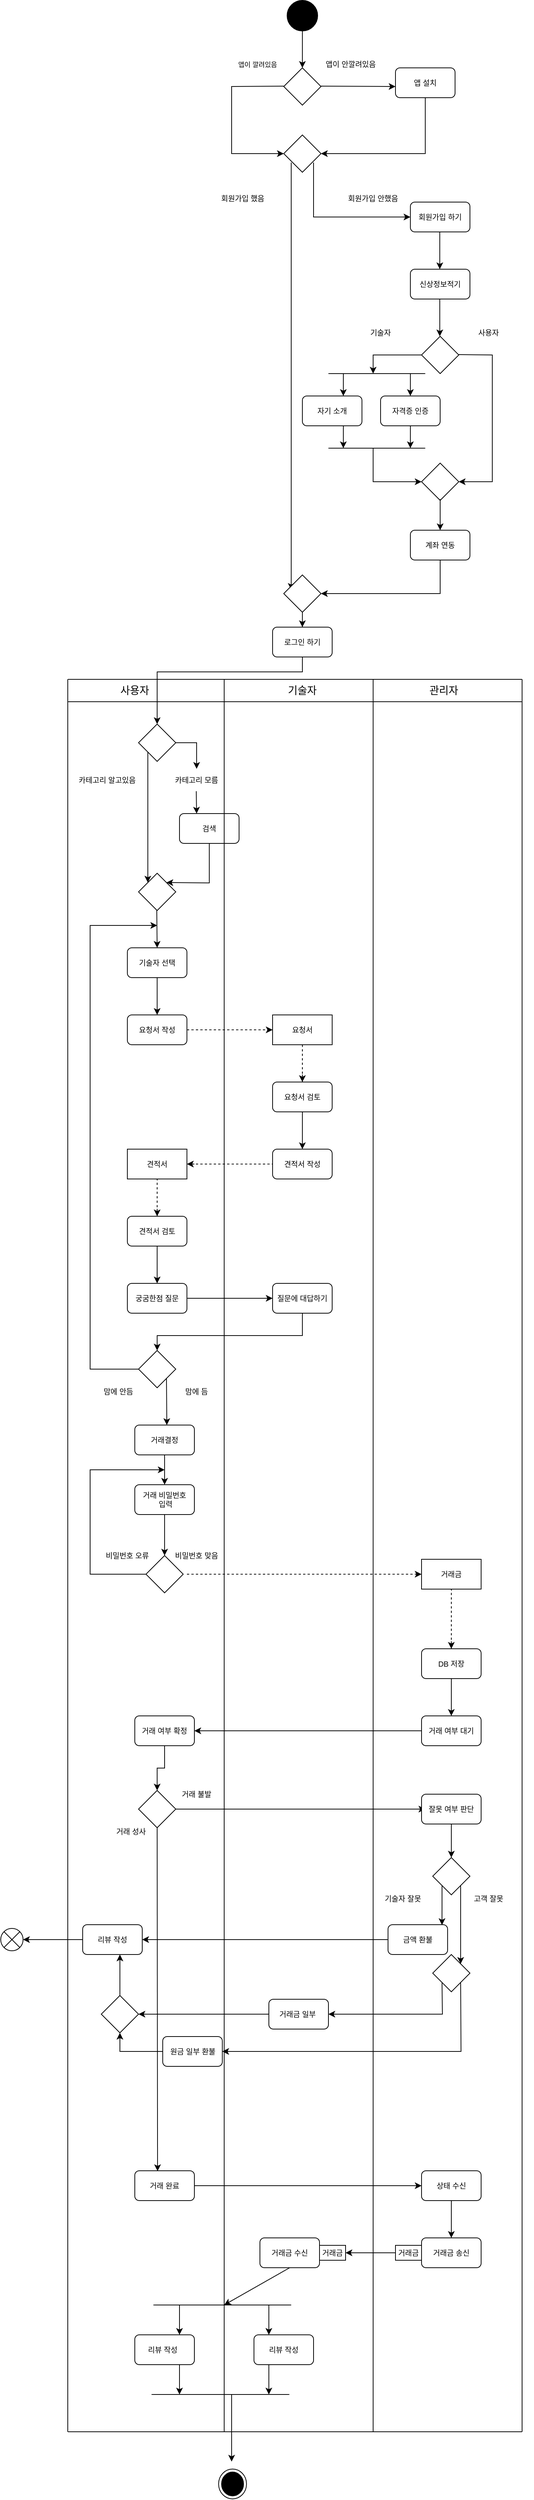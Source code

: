 <mxfile version="17.3.0" type="device"><diagram id="U616uBEBHvs2BOdmAX3k" name="Page-1"><mxGraphModel dx="1209" dy="642" grid="1" gridSize="10" guides="1" tooltips="1" connect="1" arrows="1" fold="1" page="1" pageScale="1" pageWidth="850" pageHeight="1100" background="#ffffff" math="0" shadow="0"><root><mxCell id="0"/><mxCell id="1" parent="0"/><mxCell id="Xu6gkoeo0oiIBU3qbQso-2" value="" style="shape=ellipse;html=1;fillColor=#000000;strokeWidth=2;verticalLabelPosition=bottom;verticalAlignment=top;perimeter=ellipsePerimeter;" parent="1" vertex="1"><mxGeometry x="405" y="30" width="40" height="40" as="geometry"/></mxCell><mxCell id="Xu6gkoeo0oiIBU3qbQso-4" value="" style="endArrow=classic;html=1;rounded=0;exitX=0.5;exitY=1;exitDx=0;exitDy=0;" parent="1" source="Xu6gkoeo0oiIBU3qbQso-2" edge="1"><mxGeometry width="50" height="50" relative="1" as="geometry"><mxPoint x="400" y="160" as="sourcePoint"/><mxPoint x="425" y="120" as="targetPoint"/></mxGeometry></mxCell><mxCell id="Xu6gkoeo0oiIBU3qbQso-6" value="&lt;font style=&quot;font-size: 10px&quot;&gt;앱이 안깔려있음&lt;/font&gt;" style="text;html=1;strokeColor=none;fillColor=none;align=center;verticalAlign=middle;whiteSpace=wrap;rounded=0;" parent="1" vertex="1"><mxGeometry x="450" y="100" width="80" height="30" as="geometry"/></mxCell><mxCell id="Xu6gkoeo0oiIBU3qbQso-7" value="&lt;font style=&quot;font-size: 9px&quot;&gt;앱이 깔려있음&lt;/font&gt;" style="text;html=1;strokeColor=none;fillColor=none;align=center;verticalAlign=middle;whiteSpace=wrap;rounded=0;" parent="1" vertex="1"><mxGeometry x="330" y="100" width="70" height="30" as="geometry"/></mxCell><mxCell id="Xu6gkoeo0oiIBU3qbQso-9" value="" style="rhombus;whiteSpace=wrap;html=1;" parent="1" vertex="1"><mxGeometry x="400" y="120" width="50" height="50" as="geometry"/></mxCell><mxCell id="Xu6gkoeo0oiIBU3qbQso-11" value="" style="rhombus;whiteSpace=wrap;html=1;" parent="1" vertex="1"><mxGeometry x="400" y="210" width="50" height="50" as="geometry"/></mxCell><mxCell id="Xu6gkoeo0oiIBU3qbQso-91" style="edgeStyle=orthogonalEdgeStyle;rounded=0;orthogonalLoop=1;jettySize=auto;html=1;fontSize=10;" parent="1" source="Xu6gkoeo0oiIBU3qbQso-12" edge="1"><mxGeometry relative="1" as="geometry"><mxPoint x="520" y="530" as="targetPoint"/><Array as="points"><mxPoint x="520" y="505"/></Array></mxGeometry></mxCell><mxCell id="Xu6gkoeo0oiIBU3qbQso-12" value="" style="rhombus;whiteSpace=wrap;html=1;" parent="1" vertex="1"><mxGeometry x="585" y="480" width="50" height="50" as="geometry"/></mxCell><mxCell id="Xu6gkoeo0oiIBU3qbQso-14" value="" style="endArrow=classic;html=1;rounded=0;" parent="1" edge="1"><mxGeometry width="50" height="50" relative="1" as="geometry"><mxPoint x="450" y="144.5" as="sourcePoint"/><mxPoint x="550" y="145" as="targetPoint"/></mxGeometry></mxCell><mxCell id="Xu6gkoeo0oiIBU3qbQso-15" value="" style="endArrow=classic;html=1;rounded=0;entryX=0;entryY=0.5;entryDx=0;entryDy=0;" parent="1" edge="1"><mxGeometry width="50" height="50" relative="1" as="geometry"><mxPoint x="400" y="144.5" as="sourcePoint"/><mxPoint x="400" y="235" as="targetPoint"/><Array as="points"><mxPoint x="330" y="145"/><mxPoint x="330" y="235"/></Array></mxGeometry></mxCell><mxCell id="Xu6gkoeo0oiIBU3qbQso-16" value="앱 설치" style="rounded=1;whiteSpace=wrap;html=1;fontSize=10;" parent="1" vertex="1"><mxGeometry x="550" y="120" width="80" height="40" as="geometry"/></mxCell><mxCell id="Xu6gkoeo0oiIBU3qbQso-18" value="" style="endArrow=classic;html=1;rounded=0;fontSize=10;exitX=0.5;exitY=1;exitDx=0;exitDy=0;entryX=1;entryY=0.5;entryDx=0;entryDy=0;" parent="1" source="Xu6gkoeo0oiIBU3qbQso-16" edge="1"><mxGeometry width="50" height="50" relative="1" as="geometry"><mxPoint x="565" y="230" as="sourcePoint"/><mxPoint x="450" y="235" as="targetPoint"/><Array as="points"><mxPoint x="590" y="235"/></Array></mxGeometry></mxCell><mxCell id="Xu6gkoeo0oiIBU3qbQso-19" value="" style="endArrow=classic;html=1;rounded=0;exitX=0.5;exitY=1;exitDx=0;exitDy=0;" parent="1" edge="1"><mxGeometry width="50" height="50" relative="1" as="geometry"><mxPoint x="609.5" y="340" as="sourcePoint"/><mxPoint x="609.5" y="390" as="targetPoint"/></mxGeometry></mxCell><mxCell id="Xu6gkoeo0oiIBU3qbQso-21" value="" style="endArrow=classic;html=1;rounded=0;exitX=0.5;exitY=1;exitDx=0;exitDy=0;entryX=1;entryY=0.5;entryDx=0;entryDy=0;" parent="1" target="Xu6gkoeo0oiIBU3qbQso-67" edge="1"><mxGeometry width="50" height="50" relative="1" as="geometry"><mxPoint x="635" y="504.5" as="sourcePoint"/><mxPoint x="685" y="504.5" as="targetPoint"/><Array as="points"><mxPoint x="680" y="505"/><mxPoint x="680" y="675"/></Array></mxGeometry></mxCell><mxCell id="Xu6gkoeo0oiIBU3qbQso-23" value="" style="endArrow=classic;html=1;rounded=0;entryX=0;entryY=0.5;entryDx=0;entryDy=0;" parent="1" target="Xu6gkoeo0oiIBU3qbQso-28" edge="1"><mxGeometry width="50" height="50" relative="1" as="geometry"><mxPoint x="440" y="247" as="sourcePoint"/><mxPoint x="440" y="320" as="targetPoint"/><Array as="points"><mxPoint x="440" y="320"/></Array></mxGeometry></mxCell><mxCell id="Xu6gkoeo0oiIBU3qbQso-28" value="회원가입 하기" style="rounded=1;whiteSpace=wrap;html=1;fontSize=10;" parent="1" vertex="1"><mxGeometry x="570" y="300" width="80" height="40" as="geometry"/></mxCell><mxCell id="Xu6gkoeo0oiIBU3qbQso-29" value="계좌 연동" style="rounded=1;whiteSpace=wrap;html=1;fontSize=10;" parent="1" vertex="1"><mxGeometry x="570" y="740" width="80" height="40" as="geometry"/></mxCell><mxCell id="Xu6gkoeo0oiIBU3qbQso-39" value="&lt;span style=&quot;font-size: 10px&quot;&gt;회원가입 했음&lt;/span&gt;" style="text;html=1;strokeColor=none;fillColor=none;align=center;verticalAlign=middle;whiteSpace=wrap;rounded=0;" parent="1" vertex="1"><mxGeometry x="290" y="280" width="110" height="30" as="geometry"/></mxCell><mxCell id="Xu6gkoeo0oiIBU3qbQso-40" value="&lt;font style=&quot;font-size: 10px&quot;&gt;회원가입 안했음&lt;/font&gt;" style="text;html=1;strokeColor=none;fillColor=none;align=center;verticalAlign=middle;whiteSpace=wrap;rounded=0;" parent="1" vertex="1"><mxGeometry x="460" y="280" width="120" height="30" as="geometry"/></mxCell><mxCell id="Xu6gkoeo0oiIBU3qbQso-41" value="자기 소개" style="rounded=1;whiteSpace=wrap;html=1;fontSize=10;" parent="1" vertex="1"><mxGeometry x="425" y="560" width="80" height="40" as="geometry"/></mxCell><mxCell id="Xu6gkoeo0oiIBU3qbQso-44" value="" style="endArrow=classic;html=1;rounded=0;exitX=0.2;exitY=0.74;exitDx=0;exitDy=0;exitPerimeter=0;entryX=0.2;entryY=0.4;entryDx=0;entryDy=0;entryPerimeter=0;" parent="1" source="Xu6gkoeo0oiIBU3qbQso-11" target="Xu6gkoeo0oiIBU3qbQso-149" edge="1"><mxGeometry width="50" height="50" relative="1" as="geometry"><mxPoint x="405" y="247.5" as="sourcePoint"/><mxPoint x="410" y="800" as="targetPoint"/></mxGeometry></mxCell><mxCell id="Xu6gkoeo0oiIBU3qbQso-63" value="신상정보적기" style="rounded=1;whiteSpace=wrap;html=1;fontSize=10;" parent="1" vertex="1"><mxGeometry x="570" y="390" width="80" height="40" as="geometry"/></mxCell><mxCell id="Xu6gkoeo0oiIBU3qbQso-66" value="" style="endArrow=classic;html=1;rounded=0;exitX=0.5;exitY=1;exitDx=0;exitDy=0;" parent="1" edge="1"><mxGeometry width="50" height="50" relative="1" as="geometry"><mxPoint x="609.5" y="430" as="sourcePoint"/><mxPoint x="609.5" y="480" as="targetPoint"/></mxGeometry></mxCell><mxCell id="Xu6gkoeo0oiIBU3qbQso-67" value="" style="rhombus;whiteSpace=wrap;html=1;" parent="1" vertex="1"><mxGeometry x="585" y="650" width="50" height="50" as="geometry"/></mxCell><mxCell id="Xu6gkoeo0oiIBU3qbQso-74" value="&lt;span style=&quot;font-size: 10px&quot;&gt;사용자&lt;/span&gt;" style="text;html=1;strokeColor=none;fillColor=none;align=center;verticalAlign=middle;whiteSpace=wrap;rounded=0;" parent="1" vertex="1"><mxGeometry x="620" y="460" width="110" height="30" as="geometry"/></mxCell><mxCell id="Xu6gkoeo0oiIBU3qbQso-75" value="&lt;span style=&quot;font-size: 10px&quot;&gt;기술자&lt;/span&gt;" style="text;html=1;strokeColor=none;fillColor=none;align=center;verticalAlign=middle;whiteSpace=wrap;rounded=0;" parent="1" vertex="1"><mxGeometry x="475" y="460" width="110" height="30" as="geometry"/></mxCell><mxCell id="Xu6gkoeo0oiIBU3qbQso-90" value="" style="endArrow=none;html=1;rounded=0;fontSize=10;" parent="1" edge="1"><mxGeometry width="50" height="50" relative="1" as="geometry"><mxPoint x="460" y="530" as="sourcePoint"/><mxPoint x="590" y="530" as="targetPoint"/></mxGeometry></mxCell><mxCell id="Xu6gkoeo0oiIBU3qbQso-92" value="" style="endArrow=classic;html=1;rounded=0;" parent="1" edge="1"><mxGeometry width="50" height="50" relative="1" as="geometry"><mxPoint x="480" y="530" as="sourcePoint"/><mxPoint x="480" y="560" as="targetPoint"/></mxGeometry></mxCell><mxCell id="Xu6gkoeo0oiIBU3qbQso-94" value="" style="endArrow=classic;html=1;rounded=0;startArrow=none;" parent="1" source="Xu6gkoeo0oiIBU3qbQso-95" edge="1"><mxGeometry width="50" height="50" relative="1" as="geometry"><mxPoint x="570" y="530" as="sourcePoint"/><mxPoint x="570" y="560" as="targetPoint"/></mxGeometry></mxCell><mxCell id="Xu6gkoeo0oiIBU3qbQso-95" value="자격증 인증" style="rounded=1;whiteSpace=wrap;html=1;fontSize=10;" parent="1" vertex="1"><mxGeometry x="530" y="560" width="80" height="40" as="geometry"/></mxCell><mxCell id="Xu6gkoeo0oiIBU3qbQso-98" value="" style="endArrow=classic;html=1;rounded=0;entryX=0.5;entryY=0;entryDx=0;entryDy=0;" parent="1" target="Xu6gkoeo0oiIBU3qbQso-95" edge="1"><mxGeometry width="50" height="50" relative="1" as="geometry"><mxPoint x="570" y="530" as="sourcePoint"/><mxPoint x="470" y="570" as="targetPoint"/></mxGeometry></mxCell><mxCell id="Xu6gkoeo0oiIBU3qbQso-102" value="" style="endArrow=classic;html=1;rounded=0;exitX=0.5;exitY=1;exitDx=0;exitDy=0;" parent="1" source="Xu6gkoeo0oiIBU3qbQso-95" edge="1"><mxGeometry width="50" height="50" relative="1" as="geometry"><mxPoint x="580" y="540" as="sourcePoint"/><mxPoint x="570" y="630" as="targetPoint"/></mxGeometry></mxCell><mxCell id="Xu6gkoeo0oiIBU3qbQso-103" value="" style="endArrow=classic;html=1;rounded=0;" parent="1" edge="1"><mxGeometry width="50" height="50" relative="1" as="geometry"><mxPoint x="480" y="600" as="sourcePoint"/><mxPoint x="480" y="630" as="targetPoint"/></mxGeometry></mxCell><mxCell id="Xu6gkoeo0oiIBU3qbQso-105" value="" style="endArrow=none;html=1;rounded=0;fontSize=10;" parent="1" edge="1"><mxGeometry width="50" height="50" relative="1" as="geometry"><mxPoint x="460" y="630" as="sourcePoint"/><mxPoint x="590" y="630" as="targetPoint"/></mxGeometry></mxCell><mxCell id="Xu6gkoeo0oiIBU3qbQso-106" value="" style="endArrow=classic;html=1;rounded=0;fontSize=10;entryX=0;entryY=0.5;entryDx=0;entryDy=0;" parent="1" target="Xu6gkoeo0oiIBU3qbQso-67" edge="1"><mxGeometry width="50" height="50" relative="1" as="geometry"><mxPoint x="520" y="630" as="sourcePoint"/><mxPoint x="450" y="460" as="targetPoint"/><Array as="points"><mxPoint x="520" y="675"/></Array></mxGeometry></mxCell><mxCell id="Xu6gkoeo0oiIBU3qbQso-107" value="" style="endArrow=classic;html=1;rounded=0;exitX=0.2;exitY=0.74;exitDx=0;exitDy=0;exitPerimeter=0;" parent="1" edge="1"><mxGeometry width="50" height="50" relative="1" as="geometry"><mxPoint x="610" y="698.5" as="sourcePoint"/><mxPoint x="610" y="740" as="targetPoint"/></mxGeometry></mxCell><mxCell id="Xu6gkoeo0oiIBU3qbQso-147" value="" style="endArrow=classic;html=1;rounded=0;fontSize=10;exitX=0.5;exitY=1;exitDx=0;exitDy=0;entryX=1;entryY=0.5;entryDx=0;entryDy=0;" parent="1" source="Xu6gkoeo0oiIBU3qbQso-29" target="Xu6gkoeo0oiIBU3qbQso-149" edge="1"><mxGeometry width="50" height="50" relative="1" as="geometry"><mxPoint x="560" y="880" as="sourcePoint"/><mxPoint x="610" y="830" as="targetPoint"/><Array as="points"><mxPoint x="610" y="825"/></Array></mxGeometry></mxCell><mxCell id="Xu6gkoeo0oiIBU3qbQso-152" value="" style="edgeStyle=orthogonalEdgeStyle;rounded=0;orthogonalLoop=1;jettySize=auto;html=1;fontSize=10;" parent="1" source="Xu6gkoeo0oiIBU3qbQso-149" target="Xu6gkoeo0oiIBU3qbQso-151" edge="1"><mxGeometry relative="1" as="geometry"/></mxCell><mxCell id="Xu6gkoeo0oiIBU3qbQso-149" value="" style="rhombus;whiteSpace=wrap;html=1;" parent="1" vertex="1"><mxGeometry x="400" y="800" width="50" height="50" as="geometry"/></mxCell><mxCell id="Xu6gkoeo0oiIBU3qbQso-151" value="로그인 하기" style="rounded=1;whiteSpace=wrap;html=1;fontSize=10;" parent="1" vertex="1"><mxGeometry x="385" y="870" width="80" height="40" as="geometry"/></mxCell><mxCell id="Xu6gkoeo0oiIBU3qbQso-153" value="&lt;font style=&quot;font-size: 14px&quot;&gt;기술자&lt;/font&gt;" style="text;html=1;strokeColor=none;fillColor=none;align=center;verticalAlign=middle;whiteSpace=wrap;rounded=0;fontSize=10;" parent="1" vertex="1"><mxGeometry x="395" y="940" width="60" height="30" as="geometry"/></mxCell><mxCell id="Xu6gkoeo0oiIBU3qbQso-156" value="&lt;font style=&quot;font-size: 14px&quot;&gt;관리자&lt;/font&gt;" style="text;html=1;strokeColor=none;fillColor=none;align=center;verticalAlign=middle;whiteSpace=wrap;rounded=0;fontSize=10;" parent="1" vertex="1"><mxGeometry x="585" y="940" width="60" height="30" as="geometry"/></mxCell><mxCell id="Xu6gkoeo0oiIBU3qbQso-158" value="" style="rhombus;whiteSpace=wrap;html=1;" parent="1" vertex="1"><mxGeometry x="205" y="1000" width="50" height="50" as="geometry"/></mxCell><mxCell id="Xu6gkoeo0oiIBU3qbQso-160" value="검색" style="rounded=1;whiteSpace=wrap;html=1;fontSize=10;" parent="1" vertex="1"><mxGeometry x="260" y="1120" width="80" height="40" as="geometry"/></mxCell><mxCell id="Xu6gkoeo0oiIBU3qbQso-161" value="" style="rhombus;whiteSpace=wrap;html=1;" parent="1" vertex="1"><mxGeometry x="205" y="1200" width="50" height="50" as="geometry"/></mxCell><mxCell id="Xu6gkoeo0oiIBU3qbQso-163" value="" style="endArrow=classic;html=1;rounded=0;entryX=0;entryY=0;entryDx=0;entryDy=0;exitX=0;exitY=1;exitDx=0;exitDy=0;" parent="1" source="Xu6gkoeo0oiIBU3qbQso-158" target="Xu6gkoeo0oiIBU3qbQso-161" edge="1"><mxGeometry width="50" height="50" relative="1" as="geometry"><mxPoint x="200" y="1090" as="sourcePoint"/><mxPoint x="620" y="750" as="targetPoint"/></mxGeometry></mxCell><mxCell id="Xu6gkoeo0oiIBU3qbQso-164" value="카테고리 알고있음" style="text;html=1;strokeColor=none;fillColor=none;align=center;verticalAlign=middle;whiteSpace=wrap;rounded=0;fontSize=10;" parent="1" vertex="1"><mxGeometry x="102.5" y="1060" width="120" height="30" as="geometry"/></mxCell><mxCell id="Xu6gkoeo0oiIBU3qbQso-165" value="카테고리 모름" style="text;html=1;strokeColor=none;fillColor=none;align=center;verticalAlign=middle;whiteSpace=wrap;rounded=0;fontSize=10;" parent="1" vertex="1"><mxGeometry x="222.5" y="1060" width="120" height="30" as="geometry"/></mxCell><mxCell id="Xu6gkoeo0oiIBU3qbQso-167" value="" style="endArrow=classic;html=1;rounded=0;fontSize=10;exitX=0.5;exitY=1;exitDx=0;exitDy=0;entryX=1;entryY=0;entryDx=0;entryDy=0;" parent="1" source="Xu6gkoeo0oiIBU3qbQso-160" target="Xu6gkoeo0oiIBU3qbQso-161" edge="1"><mxGeometry width="50" height="50" relative="1" as="geometry"><mxPoint x="340" y="1100" as="sourcePoint"/><mxPoint x="390" y="1050" as="targetPoint"/><Array as="points"><mxPoint x="300" y="1213"/></Array></mxGeometry></mxCell><mxCell id="Xu6gkoeo0oiIBU3qbQso-168" value="" style="endArrow=classic;html=1;rounded=0;exitX=0;exitY=1;exitDx=0;exitDy=0;" parent="1" edge="1"><mxGeometry width="50" height="50" relative="1" as="geometry"><mxPoint x="229.5" y="1250" as="sourcePoint"/><mxPoint x="230" y="1300" as="targetPoint"/></mxGeometry></mxCell><mxCell id="Xu6gkoeo0oiIBU3qbQso-173" value="" style="edgeStyle=orthogonalEdgeStyle;rounded=0;orthogonalLoop=1;jettySize=auto;html=1;fontSize=10;" parent="1" source="Xu6gkoeo0oiIBU3qbQso-171" target="Xu6gkoeo0oiIBU3qbQso-172" edge="1"><mxGeometry relative="1" as="geometry"/></mxCell><mxCell id="Xu6gkoeo0oiIBU3qbQso-171" value="기술자 선택" style="rounded=1;whiteSpace=wrap;html=1;fontSize=10;" parent="1" vertex="1"><mxGeometry x="190" y="1300" width="80" height="40" as="geometry"/></mxCell><mxCell id="Xu6gkoeo0oiIBU3qbQso-172" value="요청서 작성" style="rounded=1;whiteSpace=wrap;html=1;fontSize=10;" parent="1" vertex="1"><mxGeometry x="190" y="1390" width="80" height="40" as="geometry"/></mxCell><mxCell id="Xu6gkoeo0oiIBU3qbQso-174" value="요청서" style="rounded=0;whiteSpace=wrap;html=1;fontSize=10;" parent="1" vertex="1"><mxGeometry x="385" y="1390" width="80" height="40" as="geometry"/></mxCell><mxCell id="Xu6gkoeo0oiIBU3qbQso-179" value="" style="edgeStyle=orthogonalEdgeStyle;rounded=0;orthogonalLoop=1;jettySize=auto;html=1;fontSize=10;" parent="1" source="Xu6gkoeo0oiIBU3qbQso-176" target="Xu6gkoeo0oiIBU3qbQso-177" edge="1"><mxGeometry relative="1" as="geometry"/></mxCell><mxCell id="Xu6gkoeo0oiIBU3qbQso-176" value="요청서 검토" style="rounded=1;whiteSpace=wrap;html=1;fontSize=10;" parent="1" vertex="1"><mxGeometry x="385" y="1480" width="80" height="40" as="geometry"/></mxCell><mxCell id="Xu6gkoeo0oiIBU3qbQso-177" value="견적서 작성" style="rounded=1;whiteSpace=wrap;html=1;fontSize=10;" parent="1" vertex="1"><mxGeometry x="385" y="1570" width="80" height="40" as="geometry"/></mxCell><mxCell id="Xu6gkoeo0oiIBU3qbQso-184" value="" style="edgeStyle=orthogonalEdgeStyle;rounded=0;orthogonalLoop=1;jettySize=auto;html=1;fontSize=10;" parent="1" target="Xu6gkoeo0oiIBU3qbQso-182" edge="1"><mxGeometry relative="1" as="geometry"><mxPoint x="230" y="1650" as="sourcePoint"/><Array as="points"><mxPoint x="230" y="1660"/><mxPoint x="230" y="1660"/></Array></mxGeometry></mxCell><mxCell id="Xu6gkoeo0oiIBU3qbQso-180" value="견적서" style="rounded=0;whiteSpace=wrap;html=1;fontSize=10;" parent="1" vertex="1"><mxGeometry x="190" y="1570" width="80" height="40" as="geometry"/></mxCell><mxCell id="Xu6gkoeo0oiIBU3qbQso-185" value="" style="edgeStyle=orthogonalEdgeStyle;rounded=0;orthogonalLoop=1;jettySize=auto;html=1;fontSize=10;" parent="1" source="Xu6gkoeo0oiIBU3qbQso-182" target="Xu6gkoeo0oiIBU3qbQso-183" edge="1"><mxGeometry relative="1" as="geometry"/></mxCell><mxCell id="Xu6gkoeo0oiIBU3qbQso-182" value="견적서 검토" style="rounded=1;whiteSpace=wrap;html=1;fontSize=10;" parent="1" vertex="1"><mxGeometry x="190" y="1660" width="80" height="40" as="geometry"/></mxCell><mxCell id="Xu6gkoeo0oiIBU3qbQso-190" value="" style="edgeStyle=orthogonalEdgeStyle;rounded=0;orthogonalLoop=1;jettySize=auto;html=1;fontSize=10;" parent="1" source="Xu6gkoeo0oiIBU3qbQso-183" target="Xu6gkoeo0oiIBU3qbQso-186" edge="1"><mxGeometry relative="1" as="geometry"/></mxCell><mxCell id="Xu6gkoeo0oiIBU3qbQso-183" value="궁굼한점 질문" style="rounded=1;whiteSpace=wrap;html=1;fontSize=10;" parent="1" vertex="1"><mxGeometry x="190" y="1750" width="80" height="40" as="geometry"/></mxCell><mxCell id="Xu6gkoeo0oiIBU3qbQso-186" value="질문에 대답하기" style="rounded=1;whiteSpace=wrap;html=1;fontSize=10;" parent="1" vertex="1"><mxGeometry x="385" y="1750" width="80" height="40" as="geometry"/></mxCell><mxCell id="Xu6gkoeo0oiIBU3qbQso-188" value="" style="rhombus;whiteSpace=wrap;html=1;" parent="1" vertex="1"><mxGeometry x="205" y="1840" width="50" height="50" as="geometry"/></mxCell><mxCell id="Xu6gkoeo0oiIBU3qbQso-189" value="" style="endArrow=classic;html=1;rounded=0;fontSize=10;exitX=0.5;exitY=1;exitDx=0;exitDy=0;entryX=0.5;entryY=0;entryDx=0;entryDy=0;" parent="1" source="Xu6gkoeo0oiIBU3qbQso-186" target="Xu6gkoeo0oiIBU3qbQso-188" edge="1"><mxGeometry width="50" height="50" relative="1" as="geometry"><mxPoint x="350" y="1690" as="sourcePoint"/><mxPoint x="400" y="1640" as="targetPoint"/><Array as="points"><mxPoint x="425" y="1820"/><mxPoint x="230" y="1820"/></Array></mxGeometry></mxCell><mxCell id="Xu6gkoeo0oiIBU3qbQso-191" value="" style="endArrow=classic;html=1;rounded=0;fontSize=10;exitX=0;exitY=0.5;exitDx=0;exitDy=0;" parent="1" source="Xu6gkoeo0oiIBU3qbQso-188" edge="1"><mxGeometry width="50" height="50" relative="1" as="geometry"><mxPoint x="350" y="1810" as="sourcePoint"/><mxPoint x="230" y="1270" as="targetPoint"/><Array as="points"><mxPoint x="140" y="1865"/><mxPoint x="140" y="1270"/></Array></mxGeometry></mxCell><mxCell id="Xu6gkoeo0oiIBU3qbQso-192" value="맘에 안듬" style="text;html=1;strokeColor=none;fillColor=none;align=center;verticalAlign=middle;whiteSpace=wrap;rounded=0;fontSize=10;" parent="1" vertex="1"><mxGeometry x="117.5" y="1880" width="120" height="30" as="geometry"/></mxCell><mxCell id="Xu6gkoeo0oiIBU3qbQso-193" value="맘에 듬" style="text;html=1;strokeColor=none;fillColor=none;align=center;verticalAlign=middle;whiteSpace=wrap;rounded=0;fontSize=10;" parent="1" vertex="1"><mxGeometry x="222.5" y="1880" width="120" height="30" as="geometry"/></mxCell><mxCell id="Xu6gkoeo0oiIBU3qbQso-194" value="거래결정" style="rounded=1;whiteSpace=wrap;html=1;fontSize=10;" parent="1" vertex="1"><mxGeometry x="200" y="1940" width="80" height="40" as="geometry"/></mxCell><mxCell id="Xu6gkoeo0oiIBU3qbQso-196" value="" style="endArrow=classic;html=1;rounded=0;fontSize=10;exitX=1;exitY=1;exitDx=0;exitDy=0;" parent="1" source="Xu6gkoeo0oiIBU3qbQso-188" edge="1"><mxGeometry width="50" height="50" relative="1" as="geometry"><mxPoint x="350" y="1830" as="sourcePoint"/><mxPoint x="243" y="1940" as="targetPoint"/></mxGeometry></mxCell><mxCell id="Xu6gkoeo0oiIBU3qbQso-201" value="" style="endArrow=none;html=1;rounded=0;fontSize=14;" parent="1" edge="1"><mxGeometry width="50" height="50" relative="1" as="geometry"><mxPoint x="110" y="940" as="sourcePoint"/><mxPoint x="720" y="940" as="targetPoint"/></mxGeometry></mxCell><mxCell id="Xu6gkoeo0oiIBU3qbQso-202" value="" style="endArrow=none;html=1;rounded=0;fontSize=14;" parent="1" edge="1"><mxGeometry width="50" height="50" relative="1" as="geometry"><mxPoint x="110" y="970" as="sourcePoint"/><mxPoint x="720" y="970" as="targetPoint"/></mxGeometry></mxCell><mxCell id="Xu6gkoeo0oiIBU3qbQso-203" value="" style="endArrow=none;html=1;rounded=0;fontSize=14;" parent="1" edge="1"><mxGeometry width="50" height="50" relative="1" as="geometry"><mxPoint x="720" y="3290" as="sourcePoint"/><mxPoint x="720" y="940" as="targetPoint"/></mxGeometry></mxCell><mxCell id="Xu6gkoeo0oiIBU3qbQso-204" value="" style="endArrow=none;html=1;rounded=0;fontSize=14;" parent="1" edge="1"><mxGeometry width="50" height="50" relative="1" as="geometry"><mxPoint x="110" y="3290" as="sourcePoint"/><mxPoint x="110" y="940" as="targetPoint"/></mxGeometry></mxCell><mxCell id="Xu6gkoeo0oiIBU3qbQso-205" value="" style="endArrow=none;html=1;rounded=0;fontSize=14;" parent="1" edge="1"><mxGeometry width="50" height="50" relative="1" as="geometry"><mxPoint x="520" y="3290" as="sourcePoint"/><mxPoint x="520" y="940" as="targetPoint"/></mxGeometry></mxCell><mxCell id="Xu6gkoeo0oiIBU3qbQso-206" value="" style="endArrow=none;html=1;rounded=0;fontSize=14;" parent="1" edge="1"><mxGeometry width="50" height="50" relative="1" as="geometry"><mxPoint x="320" y="3290" as="sourcePoint"/><mxPoint x="320" y="940" as="targetPoint"/></mxGeometry></mxCell><mxCell id="Xu6gkoeo0oiIBU3qbQso-207" value="" style="endArrow=none;html=1;rounded=0;fontSize=14;" parent="1" edge="1"><mxGeometry width="50" height="50" relative="1" as="geometry"><mxPoint x="110" y="3290" as="sourcePoint"/><mxPoint x="720" y="3290" as="targetPoint"/></mxGeometry></mxCell><mxCell id="Xu6gkoeo0oiIBU3qbQso-208" value="" style="endArrow=classic;html=1;rounded=0;fontSize=14;exitX=1;exitY=0.5;exitDx=0;exitDy=0;" parent="1" source="Xu6gkoeo0oiIBU3qbQso-158" edge="1"><mxGeometry width="50" height="50" relative="1" as="geometry"><mxPoint x="460" y="920" as="sourcePoint"/><mxPoint x="283" y="1060" as="targetPoint"/><Array as="points"><mxPoint x="283" y="1025"/></Array></mxGeometry></mxCell><mxCell id="Xu6gkoeo0oiIBU3qbQso-209" value="" style="endArrow=classic;html=1;rounded=0;fontSize=14;exitX=0.5;exitY=1;exitDx=0;exitDy=0;" parent="1" source="Xu6gkoeo0oiIBU3qbQso-165" edge="1"><mxGeometry width="50" height="50" relative="1" as="geometry"><mxPoint x="280" y="1090" as="sourcePoint"/><mxPoint x="283" y="1120" as="targetPoint"/></mxGeometry></mxCell><mxCell id="Xu6gkoeo0oiIBU3qbQso-211" value="거래 비밀번호&lt;br&gt;&amp;nbsp;입력" style="rounded=1;whiteSpace=wrap;html=1;fontSize=10;" parent="1" vertex="1"><mxGeometry x="200" y="2020" width="80" height="40" as="geometry"/></mxCell><mxCell id="Xu6gkoeo0oiIBU3qbQso-215" value="" style="edgeStyle=orthogonalEdgeStyle;rounded=0;orthogonalLoop=1;jettySize=auto;html=1;fontSize=14;" parent="1" target="Xu6gkoeo0oiIBU3qbQso-214" edge="1"><mxGeometry relative="1" as="geometry"><mxPoint x="625" y="2230" as="sourcePoint"/><Array as="points"><mxPoint x="625" y="2240"/><mxPoint x="625" y="2240"/></Array></mxGeometry></mxCell><mxCell id="Xu6gkoeo0oiIBU3qbQso-213" value="거래금" style="rounded=0;whiteSpace=wrap;html=1;fontSize=10;" parent="1" vertex="1"><mxGeometry x="585" y="2120" width="80" height="40" as="geometry"/></mxCell><mxCell id="Xu6gkoeo0oiIBU3qbQso-217" value="" style="edgeStyle=orthogonalEdgeStyle;rounded=0;orthogonalLoop=1;jettySize=auto;html=1;fontSize=14;" parent="1" source="Xu6gkoeo0oiIBU3qbQso-214" target="Xu6gkoeo0oiIBU3qbQso-216" edge="1"><mxGeometry relative="1" as="geometry"/></mxCell><mxCell id="Xu6gkoeo0oiIBU3qbQso-214" value="DB 저장" style="rounded=1;whiteSpace=wrap;html=1;fontSize=10;" parent="1" vertex="1"><mxGeometry x="585" y="2240" width="80" height="40" as="geometry"/></mxCell><mxCell id="Xu6gkoeo0oiIBU3qbQso-216" value="거래 여부 대기" style="rounded=1;whiteSpace=wrap;html=1;fontSize=10;" parent="1" vertex="1"><mxGeometry x="585" y="2330" width="80" height="40" as="geometry"/></mxCell><mxCell id="Xu6gkoeo0oiIBU3qbQso-235" value="" style="edgeStyle=orthogonalEdgeStyle;rounded=0;orthogonalLoop=1;jettySize=auto;html=1;fontSize=14;" parent="1" source="Xu6gkoeo0oiIBU3qbQso-218" target="Xu6gkoeo0oiIBU3qbQso-234" edge="1"><mxGeometry relative="1" as="geometry"/></mxCell><mxCell id="Xu6gkoeo0oiIBU3qbQso-218" value="거래 여부 확정" style="rounded=1;whiteSpace=wrap;html=1;fontSize=10;" parent="1" vertex="1"><mxGeometry x="200" y="2330" width="80" height="40" as="geometry"/></mxCell><mxCell id="Xu6gkoeo0oiIBU3qbQso-219" value="" style="endArrow=classic;html=1;rounded=0;fontSize=14;exitX=0;exitY=0.5;exitDx=0;exitDy=0;entryX=1;entryY=0.5;entryDx=0;entryDy=0;" parent="1" source="Xu6gkoeo0oiIBU3qbQso-216" target="Xu6gkoeo0oiIBU3qbQso-218" edge="1"><mxGeometry width="50" height="50" relative="1" as="geometry"><mxPoint x="580" y="2340" as="sourcePoint"/><mxPoint x="510" y="2190" as="targetPoint"/></mxGeometry></mxCell><mxCell id="Xu6gkoeo0oiIBU3qbQso-223" value="" style="endArrow=classic;html=1;rounded=0;fontSize=14;entryX=0;entryY=0.5;entryDx=0;entryDy=0;" parent="1" target="Xu6gkoeo0oiIBU3qbQso-213" edge="1"><mxGeometry width="50" height="50" relative="1" as="geometry"><mxPoint x="580" y="2140" as="sourcePoint"/><mxPoint x="580" y="2140" as="targetPoint"/></mxGeometry></mxCell><mxCell id="Xu6gkoeo0oiIBU3qbQso-226" value="" style="endArrow=none;dashed=1;html=1;rounded=0;fontSize=14;entryX=0.5;entryY=1;entryDx=0;entryDy=0;exitX=0.5;exitY=0;exitDx=0;exitDy=0;" parent="1" source="Xu6gkoeo0oiIBU3qbQso-214" target="Xu6gkoeo0oiIBU3qbQso-213" edge="1"><mxGeometry width="50" height="50" relative="1" as="geometry"><mxPoint x="460" y="2240" as="sourcePoint"/><mxPoint x="510" y="2190" as="targetPoint"/></mxGeometry></mxCell><mxCell id="Xu6gkoeo0oiIBU3qbQso-227" value="" style="endArrow=none;dashed=1;html=1;rounded=0;fontSize=14;entryX=0.5;entryY=1;entryDx=0;entryDy=0;" parent="1" target="Xu6gkoeo0oiIBU3qbQso-180" edge="1"><mxGeometry width="50" height="50" relative="1" as="geometry"><mxPoint x="230" y="1660" as="sourcePoint"/><mxPoint x="510" y="1370" as="targetPoint"/><Array as="points"/></mxGeometry></mxCell><mxCell id="Xu6gkoeo0oiIBU3qbQso-228" value="" style="endArrow=none;dashed=1;html=1;rounded=0;fontSize=14;entryX=0;entryY=0.5;entryDx=0;entryDy=0;exitX=1;exitY=0.5;exitDx=0;exitDy=0;" parent="1" source="Xu6gkoeo0oiIBU3qbQso-180" target="Xu6gkoeo0oiIBU3qbQso-177" edge="1"><mxGeometry width="50" height="50" relative="1" as="geometry"><mxPoint x="460" y="1420" as="sourcePoint"/><mxPoint x="510" y="1370" as="targetPoint"/></mxGeometry></mxCell><mxCell id="Xu6gkoeo0oiIBU3qbQso-229" value="" style="endArrow=classic;html=1;rounded=0;fontSize=14;" parent="1" edge="1"><mxGeometry width="50" height="50" relative="1" as="geometry"><mxPoint x="280" y="1590" as="sourcePoint"/><mxPoint x="270" y="1590" as="targetPoint"/></mxGeometry></mxCell><mxCell id="Xu6gkoeo0oiIBU3qbQso-230" value="" style="endArrow=none;dashed=1;html=1;rounded=0;fontSize=14;exitX=1;exitY=0.5;exitDx=0;exitDy=0;entryX=0;entryY=0.5;entryDx=0;entryDy=0;" parent="1" source="Xu6gkoeo0oiIBU3qbQso-172" target="Xu6gkoeo0oiIBU3qbQso-174" edge="1"><mxGeometry width="50" height="50" relative="1" as="geometry"><mxPoint x="460" y="1420" as="sourcePoint"/><mxPoint x="510" y="1370" as="targetPoint"/></mxGeometry></mxCell><mxCell id="Xu6gkoeo0oiIBU3qbQso-231" value="" style="endArrow=classic;html=1;rounded=0;fontSize=14;entryX=0;entryY=0.5;entryDx=0;entryDy=0;" parent="1" target="Xu6gkoeo0oiIBU3qbQso-174" edge="1"><mxGeometry width="50" height="50" relative="1" as="geometry"><mxPoint x="380" y="1410" as="sourcePoint"/><mxPoint x="510" y="1370" as="targetPoint"/></mxGeometry></mxCell><mxCell id="Xu6gkoeo0oiIBU3qbQso-232" value="" style="endArrow=none;dashed=1;html=1;rounded=0;fontSize=14;entryX=0.5;entryY=0;entryDx=0;entryDy=0;exitX=0.5;exitY=1;exitDx=0;exitDy=0;" parent="1" source="Xu6gkoeo0oiIBU3qbQso-174" target="Xu6gkoeo0oiIBU3qbQso-176" edge="1"><mxGeometry width="50" height="50" relative="1" as="geometry"><mxPoint x="460" y="1420" as="sourcePoint"/><mxPoint x="510" y="1370" as="targetPoint"/></mxGeometry></mxCell><mxCell id="Xu6gkoeo0oiIBU3qbQso-233" value="" style="endArrow=classic;html=1;rounded=0;fontSize=14;entryX=0.5;entryY=0;entryDx=0;entryDy=0;" parent="1" target="Xu6gkoeo0oiIBU3qbQso-176" edge="1"><mxGeometry width="50" height="50" relative="1" as="geometry"><mxPoint x="425" y="1470" as="sourcePoint"/><mxPoint x="420" y="1480" as="targetPoint"/></mxGeometry></mxCell><mxCell id="Xu6gkoeo0oiIBU3qbQso-234" value="" style="rhombus;whiteSpace=wrap;html=1;" parent="1" vertex="1"><mxGeometry x="205" y="2430" width="50" height="50" as="geometry"/></mxCell><mxCell id="Xu6gkoeo0oiIBU3qbQso-236" value="거래 완료" style="rounded=1;whiteSpace=wrap;html=1;fontSize=10;" parent="1" vertex="1"><mxGeometry x="200" y="2940" width="80" height="40" as="geometry"/></mxCell><mxCell id="Xu6gkoeo0oiIBU3qbQso-238" value="" style="endArrow=classic;html=1;rounded=0;fontSize=14;exitX=0.5;exitY=1;exitDx=0;exitDy=0;entryX=0.382;entryY=0.012;entryDx=0;entryDy=0;entryPerimeter=0;" parent="1" source="Xu6gkoeo0oiIBU3qbQso-234" target="Xu6gkoeo0oiIBU3qbQso-236" edge="1"><mxGeometry width="50" height="50" relative="1" as="geometry"><mxPoint x="460" y="2360" as="sourcePoint"/><mxPoint x="510" y="2310" as="targetPoint"/></mxGeometry></mxCell><mxCell id="Xu6gkoeo0oiIBU3qbQso-242" value="" style="edgeStyle=orthogonalEdgeStyle;rounded=0;orthogonalLoop=1;jettySize=auto;html=1;fontSize=14;" parent="1" source="Xu6gkoeo0oiIBU3qbQso-239" target="Xu6gkoeo0oiIBU3qbQso-241" edge="1"><mxGeometry relative="1" as="geometry"/></mxCell><mxCell id="Xu6gkoeo0oiIBU3qbQso-239" value="상태 수신" style="rounded=1;whiteSpace=wrap;html=1;fontSize=10;" parent="1" vertex="1"><mxGeometry x="585" y="2940" width="80" height="40" as="geometry"/></mxCell><mxCell id="Xu6gkoeo0oiIBU3qbQso-240" value="" style="endArrow=classic;html=1;rounded=0;fontSize=14;exitX=1;exitY=0.5;exitDx=0;exitDy=0;entryX=0;entryY=0.5;entryDx=0;entryDy=0;" parent="1" source="Xu6gkoeo0oiIBU3qbQso-236" target="Xu6gkoeo0oiIBU3qbQso-239" edge="1"><mxGeometry width="50" height="50" relative="1" as="geometry"><mxPoint x="460" y="3010" as="sourcePoint"/><mxPoint x="510" y="2960" as="targetPoint"/><Array as="points"><mxPoint x="430" y="2960"/><mxPoint x="480" y="2960"/></Array></mxGeometry></mxCell><mxCell id="Xu6gkoeo0oiIBU3qbQso-241" value="거래금 송신" style="rounded=1;whiteSpace=wrap;html=1;fontSize=10;" parent="1" vertex="1"><mxGeometry x="585" y="3030" width="80" height="40" as="geometry"/></mxCell><mxCell id="Xu6gkoeo0oiIBU3qbQso-243" value="거래금" style="rounded=0;whiteSpace=wrap;html=1;fontSize=10;" parent="1" vertex="1"><mxGeometry x="550" y="3040" width="35" height="20" as="geometry"/></mxCell><mxCell id="Xu6gkoeo0oiIBU3qbQso-249" value="거래금 수신" style="rounded=1;whiteSpace=wrap;html=1;fontSize=10;" parent="1" vertex="1"><mxGeometry x="368" y="3030" width="80" height="40" as="geometry"/></mxCell><mxCell id="Xu6gkoeo0oiIBU3qbQso-250" value="거래금" style="rounded=0;whiteSpace=wrap;html=1;fontSize=10;" parent="1" vertex="1"><mxGeometry x="448" y="3040" width="35" height="20" as="geometry"/></mxCell><mxCell id="Xu6gkoeo0oiIBU3qbQso-252" value="" style="endArrow=classic;html=1;rounded=0;fontSize=14;exitX=0;exitY=0.5;exitDx=0;exitDy=0;entryX=1;entryY=0.5;entryDx=0;entryDy=0;" parent="1" source="Xu6gkoeo0oiIBU3qbQso-243" target="Xu6gkoeo0oiIBU3qbQso-250" edge="1"><mxGeometry width="50" height="50" relative="1" as="geometry"><mxPoint x="460" y="3010" as="sourcePoint"/><mxPoint x="510" y="2960" as="targetPoint"/></mxGeometry></mxCell><mxCell id="Xu6gkoeo0oiIBU3qbQso-256" value="" style="endArrow=classic;html=1;rounded=0;fontSize=14;exitX=0.5;exitY=1;exitDx=0;exitDy=0;" parent="1" source="Xu6gkoeo0oiIBU3qbQso-249" edge="1"><mxGeometry width="50" height="50" relative="1" as="geometry"><mxPoint x="460" y="3130" as="sourcePoint"/><mxPoint x="320" y="3120" as="targetPoint"/></mxGeometry></mxCell><mxCell id="Xu6gkoeo0oiIBU3qbQso-257" value="" style="endArrow=none;html=1;rounded=0;fontSize=14;" parent="1" edge="1"><mxGeometry width="50" height="50" relative="1" as="geometry"><mxPoint x="225" y="3120" as="sourcePoint"/><mxPoint x="410" y="3120" as="targetPoint"/></mxGeometry></mxCell><mxCell id="Xu6gkoeo0oiIBU3qbQso-258" value="" style="endArrow=classic;html=1;rounded=0;fontSize=14;" parent="1" edge="1"><mxGeometry width="50" height="50" relative="1" as="geometry"><mxPoint x="260" y="3120" as="sourcePoint"/><mxPoint x="260" y="3160" as="targetPoint"/></mxGeometry></mxCell><mxCell id="Xu6gkoeo0oiIBU3qbQso-259" value="" style="endArrow=classic;html=1;rounded=0;fontSize=14;" parent="1" edge="1"><mxGeometry width="50" height="50" relative="1" as="geometry"><mxPoint x="380" y="3120" as="sourcePoint"/><mxPoint x="380" y="3160" as="targetPoint"/></mxGeometry></mxCell><mxCell id="Xu6gkoeo0oiIBU3qbQso-261" value="리뷰 작성&lt;span style=&quot;white-space: pre&quot;&gt;&#9;&lt;/span&gt;" style="rounded=1;whiteSpace=wrap;html=1;fontSize=10;" parent="1" vertex="1"><mxGeometry x="200" y="3160" width="80" height="40" as="geometry"/></mxCell><mxCell id="Xu6gkoeo0oiIBU3qbQso-262" value="리뷰 작성" style="rounded=1;whiteSpace=wrap;html=1;fontSize=10;" parent="1" vertex="1"><mxGeometry x="360" y="3160" width="80" height="40" as="geometry"/></mxCell><mxCell id="Xu6gkoeo0oiIBU3qbQso-263" value="" style="endArrow=classic;html=1;rounded=0;fontSize=14;exitX=0.75;exitY=1;exitDx=0;exitDy=0;" parent="1" source="Xu6gkoeo0oiIBU3qbQso-261" edge="1"><mxGeometry width="50" height="50" relative="1" as="geometry"><mxPoint x="270" y="3130" as="sourcePoint"/><mxPoint x="260" y="3240" as="targetPoint"/></mxGeometry></mxCell><mxCell id="Xu6gkoeo0oiIBU3qbQso-264" value="" style="endArrow=classic;html=1;rounded=0;fontSize=14;exitX=0.25;exitY=1;exitDx=0;exitDy=0;" parent="1" source="Xu6gkoeo0oiIBU3qbQso-262" edge="1"><mxGeometry width="50" height="50" relative="1" as="geometry"><mxPoint x="280" y="3140" as="sourcePoint"/><mxPoint x="380" y="3240" as="targetPoint"/></mxGeometry></mxCell><mxCell id="Xu6gkoeo0oiIBU3qbQso-265" value="" style="endArrow=none;html=1;rounded=0;fontSize=14;" parent="1" edge="1"><mxGeometry width="50" height="50" relative="1" as="geometry"><mxPoint x="222.5" y="3240" as="sourcePoint"/><mxPoint x="407.5" y="3240" as="targetPoint"/></mxGeometry></mxCell><mxCell id="Xu6gkoeo0oiIBU3qbQso-266" value="" style="endArrow=classic;html=1;rounded=0;fontSize=14;" parent="1" edge="1"><mxGeometry width="50" height="50" relative="1" as="geometry"><mxPoint x="330" y="3240" as="sourcePoint"/><mxPoint x="330" y="3330" as="targetPoint"/></mxGeometry></mxCell><mxCell id="Xu6gkoeo0oiIBU3qbQso-267" value="" style="ellipse;html=1;shape=endState;fillColor=#000000;strokeColor=#000000;fontSize=14;" parent="1" vertex="1"><mxGeometry x="312.5" y="3340" width="37.5" height="40" as="geometry"/></mxCell><mxCell id="Xu6gkoeo0oiIBU3qbQso-268" value="" style="rhombus;whiteSpace=wrap;html=1;" parent="1" vertex="1"><mxGeometry x="215" y="2115" width="50" height="50" as="geometry"/></mxCell><mxCell id="Xu6gkoeo0oiIBU3qbQso-271" value="" style="endArrow=classic;html=1;rounded=0;fontSize=14;exitX=0.5;exitY=1;exitDx=0;exitDy=0;entryX=0.5;entryY=0;entryDx=0;entryDy=0;" parent="1" source="Xu6gkoeo0oiIBU3qbQso-194" target="Xu6gkoeo0oiIBU3qbQso-211" edge="1"><mxGeometry width="50" height="50" relative="1" as="geometry"><mxPoint x="460" y="2130" as="sourcePoint"/><mxPoint x="510" y="2080" as="targetPoint"/></mxGeometry></mxCell><mxCell id="Xu6gkoeo0oiIBU3qbQso-272" value="" style="endArrow=classic;html=1;rounded=0;fontSize=14;exitX=0.5;exitY=1;exitDx=0;exitDy=0;" parent="1" source="Xu6gkoeo0oiIBU3qbQso-211" target="Xu6gkoeo0oiIBU3qbQso-268" edge="1"><mxGeometry width="50" height="50" relative="1" as="geometry"><mxPoint x="460" y="2130" as="sourcePoint"/><mxPoint x="510" y="2080" as="targetPoint"/></mxGeometry></mxCell><mxCell id="Xu6gkoeo0oiIBU3qbQso-273" value="비밀번호 맞음" style="text;html=1;strokeColor=none;fillColor=none;align=center;verticalAlign=middle;whiteSpace=wrap;rounded=0;fontSize=10;" parent="1" vertex="1"><mxGeometry x="222.5" y="2100" width="120" height="30" as="geometry"/></mxCell><mxCell id="Xu6gkoeo0oiIBU3qbQso-274" value="비밀번호 오류" style="text;html=1;strokeColor=none;fillColor=none;align=center;verticalAlign=middle;whiteSpace=wrap;rounded=0;fontSize=10;" parent="1" vertex="1"><mxGeometry x="130" y="2100" width="120" height="30" as="geometry"/></mxCell><mxCell id="Xu6gkoeo0oiIBU3qbQso-275" value="" style="endArrow=classic;html=1;rounded=0;fontSize=14;exitX=0;exitY=0.5;exitDx=0;exitDy=0;" parent="1" source="Xu6gkoeo0oiIBU3qbQso-268" edge="1"><mxGeometry width="50" height="50" relative="1" as="geometry"><mxPoint x="460" y="2010" as="sourcePoint"/><mxPoint x="240" y="2000" as="targetPoint"/><Array as="points"><mxPoint x="140" y="2140"/><mxPoint x="140" y="2000"/></Array></mxGeometry></mxCell><mxCell id="Xu6gkoeo0oiIBU3qbQso-276" value="" style="endArrow=none;dashed=1;html=1;rounded=0;fontSize=14;" parent="1" edge="1"><mxGeometry width="50" height="50" relative="1" as="geometry"><mxPoint x="270" y="2140" as="sourcePoint"/><mxPoint x="580" y="2140" as="targetPoint"/></mxGeometry></mxCell><mxCell id="Xu6gkoeo0oiIBU3qbQso-277" value="거래 성사" style="text;html=1;strokeColor=none;fillColor=none;align=center;verticalAlign=middle;whiteSpace=wrap;rounded=0;fontSize=10;" parent="1" vertex="1"><mxGeometry x="135" y="2470" width="120" height="30" as="geometry"/></mxCell><mxCell id="Xu6gkoeo0oiIBU3qbQso-279" value="" style="endArrow=classic;html=1;rounded=0;fontSize=14;exitX=1;exitY=0.5;exitDx=0;exitDy=0;entryX=0.063;entryY=0.5;entryDx=0;entryDy=0;entryPerimeter=0;" parent="1" source="Xu6gkoeo0oiIBU3qbQso-234" target="Xu6gkoeo0oiIBU3qbQso-280" edge="1"><mxGeometry width="50" height="50" relative="1" as="geometry"><mxPoint x="460" y="2730" as="sourcePoint"/><mxPoint x="580" y="2455" as="targetPoint"/></mxGeometry></mxCell><mxCell id="Xu6gkoeo0oiIBU3qbQso-280" value="잘못 여부 판단" style="rounded=1;whiteSpace=wrap;html=1;fontSize=10;" parent="1" vertex="1"><mxGeometry x="585" y="2435" width="80" height="40" as="geometry"/></mxCell><mxCell id="Xu6gkoeo0oiIBU3qbQso-283" value="" style="rhombus;whiteSpace=wrap;html=1;" parent="1" vertex="1"><mxGeometry x="600" y="2520" width="50" height="50" as="geometry"/></mxCell><mxCell id="Xu6gkoeo0oiIBU3qbQso-284" value="" style="endArrow=classic;html=1;rounded=0;fontSize=14;exitX=0.5;exitY=1;exitDx=0;exitDy=0;entryX=0.5;entryY=0;entryDx=0;entryDy=0;" parent="1" source="Xu6gkoeo0oiIBU3qbQso-280" target="Xu6gkoeo0oiIBU3qbQso-283" edge="1"><mxGeometry width="50" height="50" relative="1" as="geometry"><mxPoint x="460" y="2380" as="sourcePoint"/><mxPoint x="510" y="2330" as="targetPoint"/></mxGeometry></mxCell><mxCell id="Xu6gkoeo0oiIBU3qbQso-285" value="금액 환불" style="rounded=1;whiteSpace=wrap;html=1;fontSize=10;" parent="1" vertex="1"><mxGeometry x="540" y="2610" width="80" height="40" as="geometry"/></mxCell><mxCell id="Xu6gkoeo0oiIBU3qbQso-286" value="" style="endArrow=classic;html=1;rounded=0;fontSize=14;exitX=0;exitY=1;exitDx=0;exitDy=0;entryX=0.906;entryY=0.012;entryDx=0;entryDy=0;entryPerimeter=0;" parent="1" source="Xu6gkoeo0oiIBU3qbQso-283" target="Xu6gkoeo0oiIBU3qbQso-285" edge="1"><mxGeometry width="50" height="50" relative="1" as="geometry"><mxPoint x="460" y="2490" as="sourcePoint"/><mxPoint x="510" y="2440" as="targetPoint"/></mxGeometry></mxCell><mxCell id="Xu6gkoeo0oiIBU3qbQso-287" value="기술자 잘못" style="text;html=1;strokeColor=none;fillColor=none;align=center;verticalAlign=middle;whiteSpace=wrap;rounded=0;fontSize=10;" parent="1" vertex="1"><mxGeometry x="500" y="2560" width="120" height="30" as="geometry"/></mxCell><mxCell id="Xu6gkoeo0oiIBU3qbQso-289" value="리뷰 작성" style="rounded=1;whiteSpace=wrap;html=1;fontSize=10;" parent="1" vertex="1"><mxGeometry x="130" y="2610" width="80" height="40" as="geometry"/></mxCell><mxCell id="Xu6gkoeo0oiIBU3qbQso-290" value="" style="endArrow=classic;html=1;rounded=0;fontSize=14;exitX=0;exitY=0.5;exitDx=0;exitDy=0;entryX=1;entryY=0.5;entryDx=0;entryDy=0;" parent="1" source="Xu6gkoeo0oiIBU3qbQso-285" target="Xu6gkoeo0oiIBU3qbQso-289" edge="1"><mxGeometry width="50" height="50" relative="1" as="geometry"><mxPoint x="635" y="2485" as="sourcePoint"/><mxPoint x="635" y="2530" as="targetPoint"/></mxGeometry></mxCell><mxCell id="Xu6gkoeo0oiIBU3qbQso-291" value="" style="shape=sumEllipse;perimeter=ellipsePerimeter;whiteSpace=wrap;html=1;backgroundOutline=1;fontSize=14;" parent="1" vertex="1"><mxGeometry x="20" y="2615" width="30" height="30" as="geometry"/></mxCell><mxCell id="Xu6gkoeo0oiIBU3qbQso-293" value="" style="endArrow=classic;html=1;rounded=0;fontSize=14;exitX=0;exitY=0.5;exitDx=0;exitDy=0;entryX=1;entryY=0.5;entryDx=0;entryDy=0;" parent="1" source="Xu6gkoeo0oiIBU3qbQso-289" target="Xu6gkoeo0oiIBU3qbQso-291" edge="1"><mxGeometry width="50" height="50" relative="1" as="geometry"><mxPoint x="460" y="2610" as="sourcePoint"/><mxPoint x="510" y="2560" as="targetPoint"/></mxGeometry></mxCell><mxCell id="Xu6gkoeo0oiIBU3qbQso-294" value="거래금 일부&amp;nbsp;" style="rounded=1;whiteSpace=wrap;html=1;fontSize=10;" parent="1" vertex="1"><mxGeometry x="380" y="2710" width="80" height="40" as="geometry"/></mxCell><mxCell id="Xu6gkoeo0oiIBU3qbQso-296" value="고객 잘못" style="text;html=1;strokeColor=none;fillColor=none;align=center;verticalAlign=middle;whiteSpace=wrap;rounded=0;fontSize=10;" parent="1" vertex="1"><mxGeometry x="615" y="2560" width="120" height="30" as="geometry"/></mxCell><mxCell id="Xu6gkoeo0oiIBU3qbQso-299" value="" style="rhombus;whiteSpace=wrap;html=1;" parent="1" vertex="1"><mxGeometry x="600" y="2650" width="50" height="50" as="geometry"/></mxCell><mxCell id="Xu6gkoeo0oiIBU3qbQso-300" value="" style="endArrow=classic;html=1;rounded=0;fontSize=14;exitX=1;exitY=1;exitDx=0;exitDy=0;entryX=1;entryY=0;entryDx=0;entryDy=0;" parent="1" source="Xu6gkoeo0oiIBU3qbQso-283" target="Xu6gkoeo0oiIBU3qbQso-299" edge="1"><mxGeometry width="50" height="50" relative="1" as="geometry"><mxPoint x="460" y="2720" as="sourcePoint"/><mxPoint x="510" y="2670" as="targetPoint"/></mxGeometry></mxCell><mxCell id="Xu6gkoeo0oiIBU3qbQso-301" value="원금 일부 환불" style="rounded=1;whiteSpace=wrap;html=1;fontSize=10;" parent="1" vertex="1"><mxGeometry x="237.5" y="2760" width="80" height="40" as="geometry"/></mxCell><mxCell id="Xu6gkoeo0oiIBU3qbQso-302" value="" style="endArrow=classic;html=1;rounded=0;fontSize=14;exitX=0;exitY=1;exitDx=0;exitDy=0;entryX=1;entryY=0.5;entryDx=0;entryDy=0;" parent="1" source="Xu6gkoeo0oiIBU3qbQso-299" target="Xu6gkoeo0oiIBU3qbQso-294" edge="1"><mxGeometry width="50" height="50" relative="1" as="geometry"><mxPoint x="460" y="2720" as="sourcePoint"/><mxPoint x="510" y="2670" as="targetPoint"/><Array as="points"><mxPoint x="613" y="2730"/></Array></mxGeometry></mxCell><mxCell id="Xu6gkoeo0oiIBU3qbQso-303" value="" style="endArrow=classic;html=1;rounded=0;fontSize=14;exitX=1;exitY=1;exitDx=0;exitDy=0;entryX=1;entryY=0.5;entryDx=0;entryDy=0;" parent="1" source="Xu6gkoeo0oiIBU3qbQso-299" target="Xu6gkoeo0oiIBU3qbQso-301" edge="1"><mxGeometry width="50" height="50" relative="1" as="geometry"><mxPoint x="460" y="2720" as="sourcePoint"/><mxPoint x="510" y="2670" as="targetPoint"/><Array as="points"><mxPoint x="638" y="2780"/></Array></mxGeometry></mxCell><mxCell id="Xu6gkoeo0oiIBU3qbQso-308" value="" style="rhombus;whiteSpace=wrap;html=1;" parent="1" vertex="1"><mxGeometry x="155" y="2705" width="50" height="50" as="geometry"/></mxCell><mxCell id="Xu6gkoeo0oiIBU3qbQso-309" value="" style="endArrow=classic;html=1;rounded=0;fontSize=14;exitX=0;exitY=0.5;exitDx=0;exitDy=0;entryX=1;entryY=0.5;entryDx=0;entryDy=0;" parent="1" source="Xu6gkoeo0oiIBU3qbQso-294" target="Xu6gkoeo0oiIBU3qbQso-308" edge="1"><mxGeometry width="50" height="50" relative="1" as="geometry"><mxPoint x="460" y="2720" as="sourcePoint"/><mxPoint x="510" y="2670" as="targetPoint"/></mxGeometry></mxCell><mxCell id="Xu6gkoeo0oiIBU3qbQso-310" value="" style="endArrow=classic;html=1;rounded=0;fontSize=14;exitX=0;exitY=0.5;exitDx=0;exitDy=0;entryX=0.5;entryY=1;entryDx=0;entryDy=0;" parent="1" source="Xu6gkoeo0oiIBU3qbQso-301" target="Xu6gkoeo0oiIBU3qbQso-308" edge="1"><mxGeometry width="50" height="50" relative="1" as="geometry"><mxPoint x="460" y="2720" as="sourcePoint"/><mxPoint x="510" y="2670" as="targetPoint"/><Array as="points"><mxPoint x="180" y="2780"/></Array></mxGeometry></mxCell><mxCell id="Xu6gkoeo0oiIBU3qbQso-311" value="" style="endArrow=classic;html=1;rounded=0;fontSize=14;exitX=0.5;exitY=0;exitDx=0;exitDy=0;" parent="1" source="Xu6gkoeo0oiIBU3qbQso-308" edge="1"><mxGeometry width="50" height="50" relative="1" as="geometry"><mxPoint x="460" y="2720" as="sourcePoint"/><mxPoint x="180" y="2650" as="targetPoint"/></mxGeometry></mxCell><mxCell id="Xu6gkoeo0oiIBU3qbQso-154" value="&lt;font style=&quot;font-size: 14px&quot;&gt;사용자&lt;/font&gt;" style="text;html=1;strokeColor=none;fillColor=none;align=center;verticalAlign=middle;whiteSpace=wrap;rounded=0;fontSize=10;" parent="1" vertex="1"><mxGeometry x="170" y="940" width="60" height="30" as="geometry"/></mxCell><mxCell id="Xu6gkoeo0oiIBU3qbQso-314" value="" style="endArrow=classic;html=1;rounded=0;fontSize=14;exitX=0.5;exitY=1;exitDx=0;exitDy=0;entryX=0.5;entryY=0;entryDx=0;entryDy=0;" parent="1" source="Xu6gkoeo0oiIBU3qbQso-151" target="Xu6gkoeo0oiIBU3qbQso-158" edge="1"><mxGeometry width="50" height="50" relative="1" as="geometry"><mxPoint x="460" y="1190" as="sourcePoint"/><mxPoint x="510" y="1140" as="targetPoint"/><Array as="points"><mxPoint x="425" y="930"/><mxPoint x="230" y="930"/></Array></mxGeometry></mxCell><mxCell id="Xu6gkoeo0oiIBU3qbQso-315" value="거래 불발" style="text;html=1;strokeColor=none;fillColor=none;align=center;verticalAlign=middle;whiteSpace=wrap;rounded=0;fontSize=10;" parent="1" vertex="1"><mxGeometry x="222.5" y="2420" width="120" height="30" as="geometry"/></mxCell></root></mxGraphModel></diagram></mxfile>